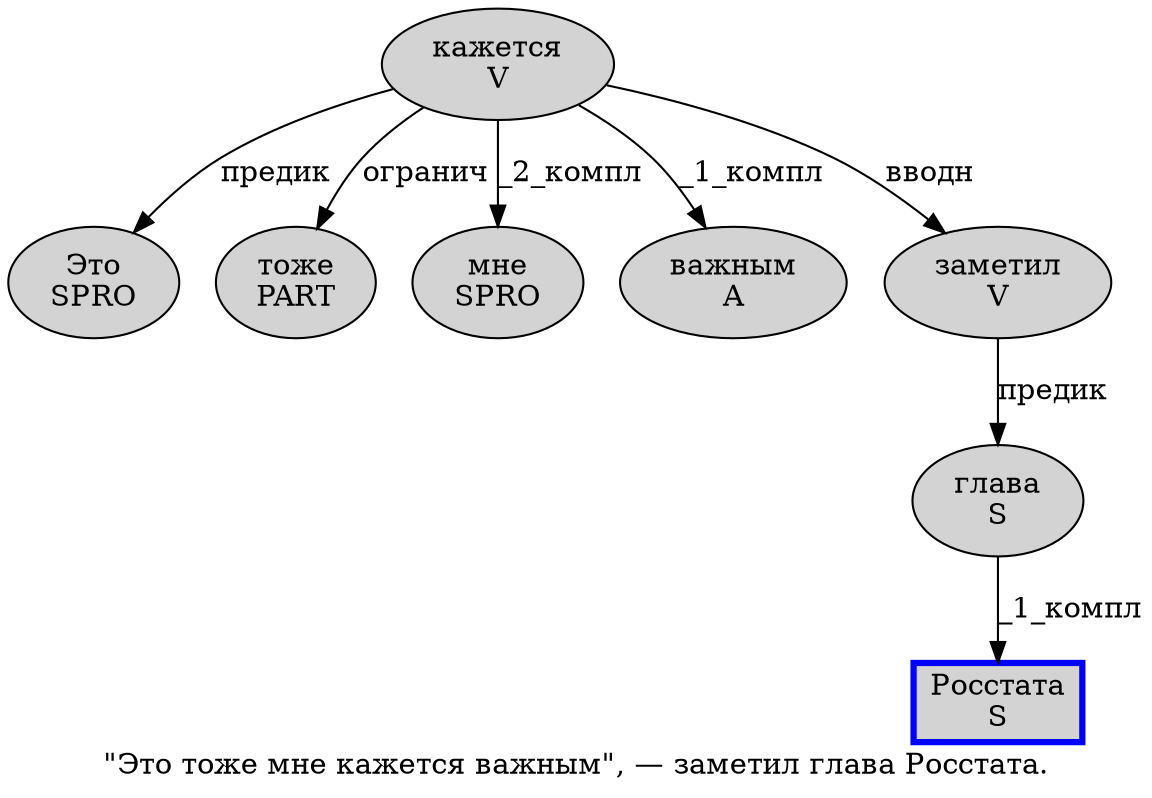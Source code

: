 digraph SENTENCE_575 {
	graph [label="\"Это тоже мне кажется важным\", — заметил глава Росстата."]
	node [style=filled]
		1 [label="Это
SPRO" color="" fillcolor=lightgray penwidth=1 shape=ellipse]
		2 [label="тоже
PART" color="" fillcolor=lightgray penwidth=1 shape=ellipse]
		3 [label="мне
SPRO" color="" fillcolor=lightgray penwidth=1 shape=ellipse]
		4 [label="кажется
V" color="" fillcolor=lightgray penwidth=1 shape=ellipse]
		5 [label="важным
A" color="" fillcolor=lightgray penwidth=1 shape=ellipse]
		9 [label="заметил
V" color="" fillcolor=lightgray penwidth=1 shape=ellipse]
		10 [label="глава
S" color="" fillcolor=lightgray penwidth=1 shape=ellipse]
		11 [label="Росстата
S" color=blue fillcolor=lightgray penwidth=3 shape=box]
			9 -> 10 [label="предик"]
			4 -> 1 [label="предик"]
			4 -> 2 [label="огранич"]
			4 -> 3 [label="_2_компл"]
			4 -> 5 [label="_1_компл"]
			4 -> 9 [label="вводн"]
			10 -> 11 [label="_1_компл"]
}